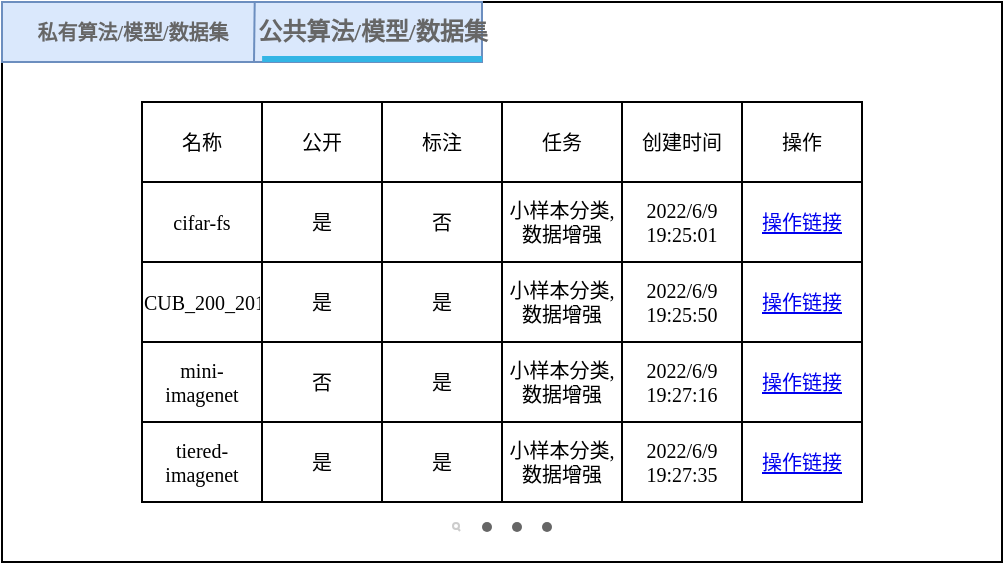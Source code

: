 <mxfile version="20.8.23" type="github" pages="3">
  <diagram id="b3hCAYV5xsGDJO1Qj9GW" name="第 1 页">
    <mxGraphModel dx="1148" dy="670" grid="1" gridSize="10" guides="1" tooltips="1" connect="1" arrows="1" fold="1" page="1" pageScale="1" pageWidth="827" pageHeight="1169" math="0" shadow="0">
      <root>
        <mxCell id="0" />
        <mxCell id="1" parent="0" />
        <mxCell id="eQosBWIMDGggvK-4iNOV-1" value="" style="rounded=0;whiteSpace=wrap;html=1;fontFamily=Times New Roman;" parent="1" vertex="1">
          <mxGeometry x="40" y="40" width="500" height="280" as="geometry" />
        </mxCell>
        <mxCell id="eQosBWIMDGggvK-4iNOV-6" value="" style="strokeWidth=1;html=1;shadow=0;dashed=0;shape=mxgraph.android.rrect;rSize=0;fillColor=#dae8fc;strokeColor=#6c8ebf;fontFamily=Times New Roman;" parent="1" vertex="1">
          <mxGeometry x="40" y="40" width="240" height="30" as="geometry" />
        </mxCell>
        <mxCell id="eQosBWIMDGggvK-4iNOV-7" value="私有算法/模型/数据集" style="strokeWidth=1;html=1;shadow=0;dashed=0;shape=mxgraph.android.anchor;fontStyle=1;fontColor=#666666;fontFamily=Times New Roman;fontSize=10;" parent="eQosBWIMDGggvK-4iNOV-6" vertex="1">
          <mxGeometry width="129.73" height="30" as="geometry" />
        </mxCell>
        <mxCell id="eQosBWIMDGggvK-4iNOV-8" value="公共算法/模型/数据集" style="strokeWidth=1;html=1;shadow=0;dashed=0;shape=mxgraph.android.rrect;rSize=0;fontStyle=1;fillColor=none;strokeColor=none;fontColor=#666666;fontFamily=Times New Roman;" parent="eQosBWIMDGggvK-4iNOV-6" vertex="1">
          <mxGeometry x="130.054" width="109.946" height="30" as="geometry" />
        </mxCell>
        <mxCell id="eQosBWIMDGggvK-4iNOV-9" value="" style="strokeWidth=1;html=1;shadow=0;dashed=0;shape=mxgraph.android.rrect;rSize=0;fillColor=#33b5e5;strokeColor=none;fontFamily=Times New Roman;fontSize=10;" parent="eQosBWIMDGggvK-4iNOV-8" vertex="1">
          <mxGeometry y="27" width="109.946" height="3" as="geometry" />
        </mxCell>
        <mxCell id="eQosBWIMDGggvK-4iNOV-14" value="" style="endArrow=none;html=1;rounded=0;entryX=0.974;entryY=-0.005;entryDx=0;entryDy=0;entryPerimeter=0;fontFamily=Times New Roman;fillColor=#dae8fc;strokeColor=#6c8ebf;fontSize=10;" parent="1" target="eQosBWIMDGggvK-4iNOV-7" edge="1">
          <mxGeometry width="50" height="50" relative="1" as="geometry">
            <mxPoint x="166" y="70" as="sourcePoint" />
            <mxPoint x="200" y="100" as="targetPoint" />
          </mxGeometry>
        </mxCell>
        <mxCell id="ofi7xKXRo71Cz8gLYX2U-83" value="" style="verticalLabelPosition=bottom;verticalAlign=top;html=1;shadow=0;dashed=0;strokeWidth=1;shape=mxgraph.ios.iHomePageControl;fillColor=#666666;strokeColor=#cccccc;sketch=0;rounded=1;fillStyle=auto;fontFamily=Times New Roman;fontSize=10;" vertex="1" parent="1">
          <mxGeometry x="265" y="300" width="50" height="5" as="geometry" />
        </mxCell>
        <mxCell id="CBhREnqXHzhp2X9px8n4-1" value="" style="shape=table;startSize=0;container=1;collapsible=0;childLayout=tableLayout;fontSize=10;rounded=1;fillStyle=auto;fontFamily=Times New Roman;fillColor=none;" vertex="1" parent="1">
          <mxGeometry x="110" y="90" width="360" height="200" as="geometry" />
        </mxCell>
        <mxCell id="CBhREnqXHzhp2X9px8n4-2" value="" style="shape=tableRow;horizontal=0;startSize=0;swimlaneHead=0;swimlaneBody=0;strokeColor=inherit;top=0;left=0;bottom=0;right=0;collapsible=0;dropTarget=0;fillColor=none;points=[[0,0.5],[1,0.5]];portConstraint=eastwest;fontSize=10;rounded=1;fillStyle=auto;fontFamily=Times New Roman;" vertex="1" parent="CBhREnqXHzhp2X9px8n4-1">
          <mxGeometry width="360" height="40" as="geometry" />
        </mxCell>
        <mxCell id="CBhREnqXHzhp2X9px8n4-3" value="名称" style="shape=partialRectangle;html=1;whiteSpace=wrap;connectable=0;strokeColor=inherit;overflow=hidden;fillColor=none;top=0;left=0;bottom=0;right=0;pointerEvents=1;fontSize=10;rounded=1;fillStyle=auto;fontFamily=Times New Roman;" vertex="1" parent="CBhREnqXHzhp2X9px8n4-2">
          <mxGeometry width="60" height="40" as="geometry">
            <mxRectangle width="60" height="40" as="alternateBounds" />
          </mxGeometry>
        </mxCell>
        <mxCell id="CBhREnqXHzhp2X9px8n4-4" value="公开" style="shape=partialRectangle;html=1;whiteSpace=wrap;connectable=0;strokeColor=inherit;overflow=hidden;fillColor=none;top=0;left=0;bottom=0;right=0;pointerEvents=1;fontSize=10;rounded=1;fillStyle=auto;fontFamily=Times New Roman;" vertex="1" parent="CBhREnqXHzhp2X9px8n4-2">
          <mxGeometry x="60" width="60" height="40" as="geometry">
            <mxRectangle width="60" height="40" as="alternateBounds" />
          </mxGeometry>
        </mxCell>
        <mxCell id="CBhREnqXHzhp2X9px8n4-5" value="标注" style="shape=partialRectangle;html=1;whiteSpace=wrap;connectable=0;strokeColor=inherit;overflow=hidden;fillColor=none;top=0;left=0;bottom=0;right=0;pointerEvents=1;fontSize=10;rounded=1;fillStyle=auto;fontFamily=Times New Roman;" vertex="1" parent="CBhREnqXHzhp2X9px8n4-2">
          <mxGeometry x="120" width="60" height="40" as="geometry">
            <mxRectangle width="60" height="40" as="alternateBounds" />
          </mxGeometry>
        </mxCell>
        <mxCell id="CBhREnqXHzhp2X9px8n4-14" value="任务" style="shape=partialRectangle;html=1;whiteSpace=wrap;connectable=0;strokeColor=inherit;overflow=hidden;fillColor=none;top=0;left=0;bottom=0;right=0;pointerEvents=1;fontSize=10;rounded=1;fillStyle=auto;fontFamily=Times New Roman;" vertex="1" parent="CBhREnqXHzhp2X9px8n4-2">
          <mxGeometry x="180" width="60" height="40" as="geometry">
            <mxRectangle width="60" height="40" as="alternateBounds" />
          </mxGeometry>
        </mxCell>
        <mxCell id="CBhREnqXHzhp2X9px8n4-17" value="创建时间" style="shape=partialRectangle;html=1;whiteSpace=wrap;connectable=0;strokeColor=inherit;overflow=hidden;fillColor=none;top=0;left=0;bottom=0;right=0;pointerEvents=1;fontSize=10;rounded=1;fillStyle=auto;fontFamily=Times New Roman;" vertex="1" parent="CBhREnqXHzhp2X9px8n4-2">
          <mxGeometry x="240" width="60" height="40" as="geometry">
            <mxRectangle width="60" height="40" as="alternateBounds" />
          </mxGeometry>
        </mxCell>
        <mxCell id="CBhREnqXHzhp2X9px8n4-20" value="操作" style="shape=partialRectangle;html=1;whiteSpace=wrap;connectable=0;strokeColor=inherit;overflow=hidden;fillColor=none;top=0;left=0;bottom=0;right=0;pointerEvents=1;fontSize=10;rounded=1;fillStyle=auto;fontFamily=Times New Roman;" vertex="1" parent="CBhREnqXHzhp2X9px8n4-2">
          <mxGeometry x="300" width="60" height="40" as="geometry">
            <mxRectangle width="60" height="40" as="alternateBounds" />
          </mxGeometry>
        </mxCell>
        <mxCell id="CBhREnqXHzhp2X9px8n4-6" value="" style="shape=tableRow;horizontal=0;startSize=0;swimlaneHead=0;swimlaneBody=0;strokeColor=inherit;top=0;left=0;bottom=0;right=0;collapsible=0;dropTarget=0;fillColor=none;points=[[0,0.5],[1,0.5]];portConstraint=eastwest;fontSize=10;rounded=1;fillStyle=auto;fontFamily=Times New Roman;" vertex="1" parent="CBhREnqXHzhp2X9px8n4-1">
          <mxGeometry y="40" width="360" height="40" as="geometry" />
        </mxCell>
        <mxCell id="CBhREnqXHzhp2X9px8n4-7" value="cifar-fs" style="shape=partialRectangle;html=1;whiteSpace=wrap;connectable=0;strokeColor=inherit;overflow=hidden;fillColor=none;top=0;left=0;bottom=0;right=0;pointerEvents=1;fontSize=10;rounded=1;fillStyle=auto;fontFamily=Times New Roman;" vertex="1" parent="CBhREnqXHzhp2X9px8n4-6">
          <mxGeometry width="60" height="40" as="geometry">
            <mxRectangle width="60" height="40" as="alternateBounds" />
          </mxGeometry>
        </mxCell>
        <mxCell id="CBhREnqXHzhp2X9px8n4-8" value="是" style="shape=partialRectangle;html=1;whiteSpace=wrap;connectable=0;strokeColor=inherit;overflow=hidden;fillColor=none;top=0;left=0;bottom=0;right=0;pointerEvents=1;fontSize=10;rounded=1;fillStyle=auto;fontFamily=Times New Roman;" vertex="1" parent="CBhREnqXHzhp2X9px8n4-6">
          <mxGeometry x="60" width="60" height="40" as="geometry">
            <mxRectangle width="60" height="40" as="alternateBounds" />
          </mxGeometry>
        </mxCell>
        <mxCell id="CBhREnqXHzhp2X9px8n4-9" value="否" style="shape=partialRectangle;html=1;whiteSpace=wrap;connectable=0;strokeColor=inherit;overflow=hidden;fillColor=none;top=0;left=0;bottom=0;right=0;pointerEvents=1;fontSize=10;rounded=1;fillStyle=auto;fontFamily=Times New Roman;" vertex="1" parent="CBhREnqXHzhp2X9px8n4-6">
          <mxGeometry x="120" width="60" height="40" as="geometry">
            <mxRectangle width="60" height="40" as="alternateBounds" />
          </mxGeometry>
        </mxCell>
        <mxCell id="CBhREnqXHzhp2X9px8n4-15" value="小样本分类, 数据增强" style="shape=partialRectangle;html=1;whiteSpace=wrap;connectable=0;strokeColor=inherit;overflow=hidden;fillColor=none;top=0;left=0;bottom=0;right=0;pointerEvents=1;fontSize=10;rounded=1;fillStyle=auto;fontFamily=Times New Roman;" vertex="1" parent="CBhREnqXHzhp2X9px8n4-6">
          <mxGeometry x="180" width="60" height="40" as="geometry">
            <mxRectangle width="60" height="40" as="alternateBounds" />
          </mxGeometry>
        </mxCell>
        <mxCell id="CBhREnqXHzhp2X9px8n4-18" value="2022/6/9 19:25:01" style="shape=partialRectangle;html=1;whiteSpace=wrap;connectable=0;strokeColor=inherit;overflow=hidden;fillColor=none;top=0;left=0;bottom=0;right=0;pointerEvents=1;fontSize=10;rounded=1;fillStyle=auto;fontFamily=Times New Roman;" vertex="1" parent="CBhREnqXHzhp2X9px8n4-6">
          <mxGeometry x="240" width="60" height="40" as="geometry">
            <mxRectangle width="60" height="40" as="alternateBounds" />
          </mxGeometry>
        </mxCell>
        <mxCell id="CBhREnqXHzhp2X9px8n4-21" style="shape=partialRectangle;html=1;whiteSpace=wrap;connectable=0;strokeColor=inherit;overflow=hidden;fillColor=none;top=0;left=0;bottom=0;right=0;pointerEvents=1;fontSize=10;rounded=1;fillStyle=auto;fontFamily=Times New Roman;" vertex="1" parent="CBhREnqXHzhp2X9px8n4-6">
          <mxGeometry x="300" width="60" height="40" as="geometry">
            <mxRectangle width="60" height="40" as="alternateBounds" />
          </mxGeometry>
        </mxCell>
        <mxCell id="CBhREnqXHzhp2X9px8n4-10" value="" style="shape=tableRow;horizontal=0;startSize=0;swimlaneHead=0;swimlaneBody=0;strokeColor=inherit;top=0;left=0;bottom=0;right=0;collapsible=0;dropTarget=0;fillColor=none;points=[[0,0.5],[1,0.5]];portConstraint=eastwest;fontSize=10;rounded=1;fillStyle=auto;fontFamily=Times New Roman;" vertex="1" parent="CBhREnqXHzhp2X9px8n4-1">
          <mxGeometry y="80" width="360" height="40" as="geometry" />
        </mxCell>
        <mxCell id="CBhREnqXHzhp2X9px8n4-11" value="CUB_200_2011" style="shape=partialRectangle;html=1;whiteSpace=wrap;connectable=0;strokeColor=inherit;overflow=hidden;fillColor=none;top=0;left=0;bottom=0;right=0;pointerEvents=1;fontSize=10;rounded=1;fillStyle=auto;fontFamily=Times New Roman;" vertex="1" parent="CBhREnqXHzhp2X9px8n4-10">
          <mxGeometry width="60" height="40" as="geometry">
            <mxRectangle width="60" height="40" as="alternateBounds" />
          </mxGeometry>
        </mxCell>
        <mxCell id="CBhREnqXHzhp2X9px8n4-12" value="是" style="shape=partialRectangle;html=1;whiteSpace=wrap;connectable=0;strokeColor=inherit;overflow=hidden;fillColor=none;top=0;left=0;bottom=0;right=0;pointerEvents=1;fontSize=10;rounded=1;fillStyle=auto;fontFamily=Times New Roman;" vertex="1" parent="CBhREnqXHzhp2X9px8n4-10">
          <mxGeometry x="60" width="60" height="40" as="geometry">
            <mxRectangle width="60" height="40" as="alternateBounds" />
          </mxGeometry>
        </mxCell>
        <mxCell id="CBhREnqXHzhp2X9px8n4-13" value="是" style="shape=partialRectangle;html=1;whiteSpace=wrap;connectable=0;strokeColor=inherit;overflow=hidden;fillColor=none;top=0;left=0;bottom=0;right=0;pointerEvents=1;fontSize=10;rounded=1;fillStyle=auto;fontFamily=Times New Roman;" vertex="1" parent="CBhREnqXHzhp2X9px8n4-10">
          <mxGeometry x="120" width="60" height="40" as="geometry">
            <mxRectangle width="60" height="40" as="alternateBounds" />
          </mxGeometry>
        </mxCell>
        <mxCell id="CBhREnqXHzhp2X9px8n4-16" value="小样本分类, 数据增强" style="shape=partialRectangle;html=1;whiteSpace=wrap;connectable=0;strokeColor=inherit;overflow=hidden;fillColor=none;top=0;left=0;bottom=0;right=0;pointerEvents=1;fontSize=10;rounded=1;fillStyle=auto;fontFamily=Times New Roman;" vertex="1" parent="CBhREnqXHzhp2X9px8n4-10">
          <mxGeometry x="180" width="60" height="40" as="geometry">
            <mxRectangle width="60" height="40" as="alternateBounds" />
          </mxGeometry>
        </mxCell>
        <mxCell id="CBhREnqXHzhp2X9px8n4-19" value="2022/6/9 19:25:50" style="shape=partialRectangle;html=1;whiteSpace=wrap;connectable=0;strokeColor=inherit;overflow=hidden;fillColor=none;top=0;left=0;bottom=0;right=0;pointerEvents=1;fontSize=10;rounded=1;fillStyle=auto;fontFamily=Times New Roman;" vertex="1" parent="CBhREnqXHzhp2X9px8n4-10">
          <mxGeometry x="240" width="60" height="40" as="geometry">
            <mxRectangle width="60" height="40" as="alternateBounds" />
          </mxGeometry>
        </mxCell>
        <mxCell id="CBhREnqXHzhp2X9px8n4-22" style="shape=partialRectangle;html=1;whiteSpace=wrap;connectable=0;strokeColor=inherit;overflow=hidden;fillColor=none;top=0;left=0;bottom=0;right=0;pointerEvents=1;fontSize=10;rounded=1;fillStyle=auto;fontFamily=Times New Roman;" vertex="1" parent="CBhREnqXHzhp2X9px8n4-10">
          <mxGeometry x="300" width="60" height="40" as="geometry">
            <mxRectangle width="60" height="40" as="alternateBounds" />
          </mxGeometry>
        </mxCell>
        <mxCell id="CBhREnqXHzhp2X9px8n4-30" style="shape=tableRow;horizontal=0;startSize=0;swimlaneHead=0;swimlaneBody=0;strokeColor=inherit;top=0;left=0;bottom=0;right=0;collapsible=0;dropTarget=0;fillColor=none;points=[[0,0.5],[1,0.5]];portConstraint=eastwest;fontSize=10;rounded=1;fillStyle=auto;fontFamily=Times New Roman;" vertex="1" parent="CBhREnqXHzhp2X9px8n4-1">
          <mxGeometry y="120" width="360" height="40" as="geometry" />
        </mxCell>
        <mxCell id="CBhREnqXHzhp2X9px8n4-31" value="mini-imagenet" style="shape=partialRectangle;html=1;whiteSpace=wrap;connectable=0;strokeColor=inherit;overflow=hidden;fillColor=none;top=0;left=0;bottom=0;right=0;pointerEvents=1;fontSize=10;rounded=1;fillStyle=auto;fontFamily=Times New Roman;" vertex="1" parent="CBhREnqXHzhp2X9px8n4-30">
          <mxGeometry width="60" height="40" as="geometry">
            <mxRectangle width="60" height="40" as="alternateBounds" />
          </mxGeometry>
        </mxCell>
        <mxCell id="CBhREnqXHzhp2X9px8n4-32" value="否" style="shape=partialRectangle;html=1;whiteSpace=wrap;connectable=0;strokeColor=inherit;overflow=hidden;fillColor=none;top=0;left=0;bottom=0;right=0;pointerEvents=1;fontSize=10;rounded=1;fillStyle=auto;fontFamily=Times New Roman;" vertex="1" parent="CBhREnqXHzhp2X9px8n4-30">
          <mxGeometry x="60" width="60" height="40" as="geometry">
            <mxRectangle width="60" height="40" as="alternateBounds" />
          </mxGeometry>
        </mxCell>
        <mxCell id="CBhREnqXHzhp2X9px8n4-33" value="是" style="shape=partialRectangle;html=1;whiteSpace=wrap;connectable=0;strokeColor=inherit;overflow=hidden;fillColor=none;top=0;left=0;bottom=0;right=0;pointerEvents=1;fontSize=10;rounded=1;fillStyle=auto;fontFamily=Times New Roman;" vertex="1" parent="CBhREnqXHzhp2X9px8n4-30">
          <mxGeometry x="120" width="60" height="40" as="geometry">
            <mxRectangle width="60" height="40" as="alternateBounds" />
          </mxGeometry>
        </mxCell>
        <mxCell id="CBhREnqXHzhp2X9px8n4-34" value="小样本分类, 数据增强" style="shape=partialRectangle;html=1;whiteSpace=wrap;connectable=0;strokeColor=inherit;overflow=hidden;fillColor=none;top=0;left=0;bottom=0;right=0;pointerEvents=1;fontSize=10;rounded=1;fillStyle=auto;fontFamily=Times New Roman;" vertex="1" parent="CBhREnqXHzhp2X9px8n4-30">
          <mxGeometry x="180" width="60" height="40" as="geometry">
            <mxRectangle width="60" height="40" as="alternateBounds" />
          </mxGeometry>
        </mxCell>
        <mxCell id="CBhREnqXHzhp2X9px8n4-35" value="2022/6/9 19:27:16" style="shape=partialRectangle;html=1;whiteSpace=wrap;connectable=0;strokeColor=inherit;overflow=hidden;fillColor=none;top=0;left=0;bottom=0;right=0;pointerEvents=1;fontSize=10;rounded=1;fillStyle=auto;fontFamily=Times New Roman;" vertex="1" parent="CBhREnqXHzhp2X9px8n4-30">
          <mxGeometry x="240" width="60" height="40" as="geometry">
            <mxRectangle width="60" height="40" as="alternateBounds" />
          </mxGeometry>
        </mxCell>
        <mxCell id="CBhREnqXHzhp2X9px8n4-36" style="shape=partialRectangle;html=1;whiteSpace=wrap;connectable=0;strokeColor=inherit;overflow=hidden;fillColor=none;top=0;left=0;bottom=0;right=0;pointerEvents=1;fontSize=10;rounded=1;fillStyle=auto;fontFamily=Times New Roman;" vertex="1" parent="CBhREnqXHzhp2X9px8n4-30">
          <mxGeometry x="300" width="60" height="40" as="geometry">
            <mxRectangle width="60" height="40" as="alternateBounds" />
          </mxGeometry>
        </mxCell>
        <mxCell id="CBhREnqXHzhp2X9px8n4-23" style="shape=tableRow;horizontal=0;startSize=0;swimlaneHead=0;swimlaneBody=0;strokeColor=inherit;top=0;left=0;bottom=0;right=0;collapsible=0;dropTarget=0;fillColor=none;points=[[0,0.5],[1,0.5]];portConstraint=eastwest;fontSize=10;rounded=1;fillStyle=auto;fontFamily=Times New Roman;" vertex="1" parent="CBhREnqXHzhp2X9px8n4-1">
          <mxGeometry y="160" width="360" height="40" as="geometry" />
        </mxCell>
        <mxCell id="CBhREnqXHzhp2X9px8n4-24" value="tiered-imagenet" style="shape=partialRectangle;html=1;whiteSpace=wrap;connectable=0;strokeColor=inherit;overflow=hidden;fillColor=none;top=0;left=0;bottom=0;right=0;pointerEvents=1;fontSize=10;rounded=1;fillStyle=auto;fontFamily=Times New Roman;" vertex="1" parent="CBhREnqXHzhp2X9px8n4-23">
          <mxGeometry width="60" height="40" as="geometry">
            <mxRectangle width="60" height="40" as="alternateBounds" />
          </mxGeometry>
        </mxCell>
        <mxCell id="CBhREnqXHzhp2X9px8n4-25" value="是" style="shape=partialRectangle;html=1;whiteSpace=wrap;connectable=0;strokeColor=inherit;overflow=hidden;fillColor=none;top=0;left=0;bottom=0;right=0;pointerEvents=1;fontSize=10;rounded=1;fillStyle=auto;fontFamily=Times New Roman;" vertex="1" parent="CBhREnqXHzhp2X9px8n4-23">
          <mxGeometry x="60" width="60" height="40" as="geometry">
            <mxRectangle width="60" height="40" as="alternateBounds" />
          </mxGeometry>
        </mxCell>
        <mxCell id="CBhREnqXHzhp2X9px8n4-26" value="是" style="shape=partialRectangle;html=1;whiteSpace=wrap;connectable=0;strokeColor=inherit;overflow=hidden;fillColor=none;top=0;left=0;bottom=0;right=0;pointerEvents=1;fontSize=10;rounded=1;fillStyle=auto;fontFamily=Times New Roman;" vertex="1" parent="CBhREnqXHzhp2X9px8n4-23">
          <mxGeometry x="120" width="60" height="40" as="geometry">
            <mxRectangle width="60" height="40" as="alternateBounds" />
          </mxGeometry>
        </mxCell>
        <mxCell id="CBhREnqXHzhp2X9px8n4-27" value="小样本分类, 数据增强" style="shape=partialRectangle;html=1;whiteSpace=wrap;connectable=0;strokeColor=inherit;overflow=hidden;fillColor=none;top=0;left=0;bottom=0;right=0;pointerEvents=1;fontSize=10;rounded=1;fillStyle=auto;fontFamily=Times New Roman;" vertex="1" parent="CBhREnqXHzhp2X9px8n4-23">
          <mxGeometry x="180" width="60" height="40" as="geometry">
            <mxRectangle width="60" height="40" as="alternateBounds" />
          </mxGeometry>
        </mxCell>
        <mxCell id="CBhREnqXHzhp2X9px8n4-28" value="2022/6/9 19:27:35" style="shape=partialRectangle;html=1;whiteSpace=wrap;connectable=0;strokeColor=inherit;overflow=hidden;fillColor=none;top=0;left=0;bottom=0;right=0;pointerEvents=1;fontSize=10;rounded=1;fillStyle=auto;fontFamily=Times New Roman;" vertex="1" parent="CBhREnqXHzhp2X9px8n4-23">
          <mxGeometry x="240" width="60" height="40" as="geometry">
            <mxRectangle width="60" height="40" as="alternateBounds" />
          </mxGeometry>
        </mxCell>
        <mxCell id="CBhREnqXHzhp2X9px8n4-29" style="shape=partialRectangle;html=1;whiteSpace=wrap;connectable=0;strokeColor=inherit;overflow=hidden;fillColor=none;top=0;left=0;bottom=0;right=0;pointerEvents=1;fontSize=10;rounded=1;fillStyle=auto;fontFamily=Times New Roman;" vertex="1" parent="CBhREnqXHzhp2X9px8n4-23">
          <mxGeometry x="300" width="60" height="40" as="geometry">
            <mxRectangle width="60" height="40" as="alternateBounds" />
          </mxGeometry>
        </mxCell>
        <UserObject label="操作链接" link="https://www.draw.io" id="CBhREnqXHzhp2X9px8n4-37">
          <mxCell style="text;html=1;strokeColor=none;fillColor=none;whiteSpace=wrap;align=center;verticalAlign=middle;fontColor=#0000EE;fontStyle=4;fontSize=10;fontFamily=Times New Roman;" vertex="1" parent="1">
            <mxGeometry x="410" y="130" width="60" height="40" as="geometry" />
          </mxCell>
        </UserObject>
        <UserObject label="操作链接" link="https://www.draw.io" id="CBhREnqXHzhp2X9px8n4-38">
          <mxCell style="text;html=1;strokeColor=none;fillColor=none;whiteSpace=wrap;align=center;verticalAlign=middle;fontColor=#0000EE;fontStyle=4;fontSize=10;fontFamily=Times New Roman;" vertex="1" parent="1">
            <mxGeometry x="410" y="170" width="60" height="40" as="geometry" />
          </mxCell>
        </UserObject>
        <UserObject label="操作链接" link="https://www.draw.io" id="CBhREnqXHzhp2X9px8n4-39">
          <mxCell style="text;html=1;strokeColor=none;fillColor=none;whiteSpace=wrap;align=center;verticalAlign=middle;fontColor=#0000EE;fontStyle=4;fontSize=10;fontFamily=Times New Roman;" vertex="1" parent="1">
            <mxGeometry x="410" y="210" width="60" height="40" as="geometry" />
          </mxCell>
        </UserObject>
        <UserObject label="操作链接" link="https://www.draw.io" id="CBhREnqXHzhp2X9px8n4-40">
          <mxCell style="text;html=1;strokeColor=none;fillColor=none;whiteSpace=wrap;align=center;verticalAlign=middle;fontColor=#0000EE;fontStyle=4;fontSize=10;fontFamily=Times New Roman;" vertex="1" parent="1">
            <mxGeometry x="410" y="250" width="60" height="40" as="geometry" />
          </mxCell>
        </UserObject>
      </root>
    </mxGraphModel>
  </diagram>
  <diagram id="KrpnV9CwWK39LqiTt0IE" name="第 2 页">
    <mxGraphModel dx="1148" dy="670" grid="1" gridSize="10" guides="1" tooltips="1" connect="1" arrows="1" fold="1" page="1" pageScale="1" pageWidth="827" pageHeight="1169" math="0" shadow="0">
      <root>
        <mxCell id="0" />
        <mxCell id="1" parent="0" />
        <mxCell id="2-vvyY6Ytuw7cH7y74Op-1" value="" style="rounded=0;whiteSpace=wrap;html=1;fontFamily=Times New Roman;" parent="1" vertex="1">
          <mxGeometry x="40" y="40" width="500" height="270" as="geometry" />
        </mxCell>
        <mxCell id="2-vvyY6Ytuw7cH7y74Op-2" value="" style="strokeWidth=1;html=1;shadow=0;dashed=0;shape=mxgraph.android.rrect;rSize=0;fillColor=#dae8fc;strokeColor=#6c8ebf;fontFamily=Times New Roman;" parent="1" vertex="1">
          <mxGeometry x="40" y="40" width="240" height="30" as="geometry" />
        </mxCell>
        <mxCell id="2-vvyY6Ytuw7cH7y74Op-3" value="新建任务" style="strokeWidth=1;html=1;shadow=0;dashed=0;shape=mxgraph.android.anchor;fontStyle=1;fontColor=#666666;fontFamily=Times New Roman;" parent="2-vvyY6Ytuw7cH7y74Op-2" vertex="1">
          <mxGeometry width="129.73" height="30" as="geometry" />
        </mxCell>
        <mxCell id="2-vvyY6Ytuw7cH7y74Op-4" value="任务详情" style="strokeWidth=1;html=1;shadow=0;dashed=0;shape=mxgraph.android.rrect;rSize=0;fontStyle=1;fillColor=none;strokeColor=none;fontColor=#666666;fontFamily=Times New Roman;" parent="2-vvyY6Ytuw7cH7y74Op-2" vertex="1">
          <mxGeometry x="130.054" width="109.946" height="30" as="geometry" />
        </mxCell>
        <mxCell id="2-vvyY6Ytuw7cH7y74Op-5" value="" style="strokeWidth=1;html=1;shadow=0;dashed=0;shape=mxgraph.android.rrect;rSize=0;fillColor=#33b5e5;strokeColor=none;fontFamily=Times New Roman;" parent="2-vvyY6Ytuw7cH7y74Op-4" vertex="1">
          <mxGeometry y="27" width="109.946" height="3" as="geometry" />
        </mxCell>
        <mxCell id="2-vvyY6Ytuw7cH7y74Op-6" value="" style="endArrow=none;html=1;rounded=0;entryX=0.524;entryY=-0.023;entryDx=0;entryDy=0;entryPerimeter=0;exitX=0.523;exitY=0.967;exitDx=0;exitDy=0;exitPerimeter=0;fontFamily=Times New Roman;fillColor=#dae8fc;strokeColor=#6c8ebf;" parent="1" source="2-vvyY6Ytuw7cH7y74Op-2" target="2-vvyY6Ytuw7cH7y74Op-2" edge="1">
          <mxGeometry width="50" height="50" relative="1" as="geometry">
            <mxPoint x="150" y="150" as="sourcePoint" />
            <mxPoint x="200" y="100" as="targetPoint" />
          </mxGeometry>
        </mxCell>
        <mxCell id="UZixgo1jXrRvIGGhGaJ9-1" value="" style="shape=table;startSize=0;container=1;collapsible=0;childLayout=tableLayout;fontSize=10;rounded=1;fillStyle=auto;fontFamily=Times New Roman;fillColor=none;" vertex="1" parent="1">
          <mxGeometry x="50" y="80" width="480" height="200" as="geometry" />
        </mxCell>
        <mxCell id="UZixgo1jXrRvIGGhGaJ9-2" value="" style="shape=tableRow;horizontal=0;startSize=0;swimlaneHead=0;swimlaneBody=0;strokeColor=inherit;top=0;left=0;bottom=0;right=0;collapsible=0;dropTarget=0;fillColor=none;points=[[0,0.5],[1,0.5]];portConstraint=eastwest;fontSize=10;rounded=1;fillStyle=auto;fontFamily=Times New Roman;" vertex="1" parent="UZixgo1jXrRvIGGhGaJ9-1">
          <mxGeometry width="480" height="40" as="geometry" />
        </mxCell>
        <mxCell id="UZixgo1jXrRvIGGhGaJ9-3" value="种类" style="shape=partialRectangle;html=1;whiteSpace=wrap;connectable=0;strokeColor=inherit;overflow=hidden;fillColor=none;top=0;left=0;bottom=0;right=0;pointerEvents=1;fontSize=10;rounded=1;fillStyle=auto;fontFamily=Times New Roman;" vertex="1" parent="UZixgo1jXrRvIGGhGaJ9-2">
          <mxGeometry width="60" height="40" as="geometry">
            <mxRectangle width="60" height="40" as="alternateBounds" />
          </mxGeometry>
        </mxCell>
        <mxCell id="UZixgo1jXrRvIGGhGaJ9-4" value="名称" style="shape=partialRectangle;html=1;whiteSpace=wrap;connectable=0;strokeColor=inherit;overflow=hidden;fillColor=none;top=0;left=0;bottom=0;right=0;pointerEvents=1;fontSize=10;rounded=1;fillStyle=auto;fontFamily=Times New Roman;" vertex="1" parent="UZixgo1jXrRvIGGhGaJ9-2">
          <mxGeometry x="60" width="60" height="40" as="geometry">
            <mxRectangle width="60" height="40" as="alternateBounds" />
          </mxGeometry>
        </mxCell>
        <mxCell id="UZixgo1jXrRvIGGhGaJ9-5" value="数据集" style="shape=partialRectangle;html=1;whiteSpace=wrap;connectable=0;strokeColor=inherit;overflow=hidden;fillColor=none;top=0;left=0;bottom=0;right=0;pointerEvents=1;fontSize=10;rounded=1;fillStyle=auto;fontFamily=Times New Roman;" vertex="1" parent="UZixgo1jXrRvIGGhGaJ9-2">
          <mxGeometry x="120" width="60" height="40" as="geometry">
            <mxRectangle width="60" height="40" as="alternateBounds" />
          </mxGeometry>
        </mxCell>
        <mxCell id="UZixgo1jXrRvIGGhGaJ9-6" value="创建时间" style="shape=partialRectangle;html=1;whiteSpace=wrap;connectable=0;strokeColor=inherit;overflow=hidden;fillColor=none;top=0;left=0;bottom=0;right=0;pointerEvents=1;fontSize=10;rounded=1;fillStyle=auto;fontFamily=Times New Roman;" vertex="1" parent="UZixgo1jXrRvIGGhGaJ9-2">
          <mxGeometry x="180" width="60" height="40" as="geometry">
            <mxRectangle width="60" height="40" as="alternateBounds" />
          </mxGeometry>
        </mxCell>
        <mxCell id="UZixgo1jXrRvIGGhGaJ9-7" value="开始时间" style="shape=partialRectangle;html=1;whiteSpace=wrap;connectable=0;strokeColor=inherit;overflow=hidden;fillColor=none;top=0;left=0;bottom=0;right=0;pointerEvents=1;fontSize=10;rounded=1;fillStyle=auto;fontFamily=Times New Roman;" vertex="1" parent="UZixgo1jXrRvIGGhGaJ9-2">
          <mxGeometry x="240" width="60" height="40" as="geometry">
            <mxRectangle width="60" height="40" as="alternateBounds" />
          </mxGeometry>
        </mxCell>
        <mxCell id="UZixgo1jXrRvIGGhGaJ9-8" value="完成时间" style="shape=partialRectangle;html=1;whiteSpace=wrap;connectable=0;strokeColor=inherit;overflow=hidden;fillColor=none;top=0;left=0;bottom=0;right=0;pointerEvents=1;fontSize=10;rounded=1;fillStyle=auto;fontFamily=Times New Roman;" vertex="1" parent="UZixgo1jXrRvIGGhGaJ9-2">
          <mxGeometry x="300" width="60" height="40" as="geometry">
            <mxRectangle width="60" height="40" as="alternateBounds" />
          </mxGeometry>
        </mxCell>
        <mxCell id="UZixgo1jXrRvIGGhGaJ9-9" value="进度" style="shape=partialRectangle;html=1;whiteSpace=wrap;connectable=0;strokeColor=inherit;overflow=hidden;fillColor=none;top=0;left=0;bottom=0;right=0;pointerEvents=1;fontSize=10;rounded=1;fillStyle=auto;fontFamily=Times New Roman;" vertex="1" parent="UZixgo1jXrRvIGGhGaJ9-2">
          <mxGeometry x="360" width="60" height="40" as="geometry">
            <mxRectangle width="60" height="40" as="alternateBounds" />
          </mxGeometry>
        </mxCell>
        <mxCell id="UZixgo1jXrRvIGGhGaJ9-10" value="操作" style="shape=partialRectangle;html=1;whiteSpace=wrap;connectable=0;strokeColor=inherit;overflow=hidden;fillColor=none;top=0;left=0;bottom=0;right=0;pointerEvents=1;fontSize=10;rounded=1;fillStyle=auto;fontFamily=Times New Roman;" vertex="1" parent="UZixgo1jXrRvIGGhGaJ9-2">
          <mxGeometry x="420" width="60" height="40" as="geometry">
            <mxRectangle width="60" height="40" as="alternateBounds" />
          </mxGeometry>
        </mxCell>
        <mxCell id="UZixgo1jXrRvIGGhGaJ9-11" value="" style="shape=tableRow;horizontal=0;startSize=0;swimlaneHead=0;swimlaneBody=0;strokeColor=inherit;top=0;left=0;bottom=0;right=0;collapsible=0;dropTarget=0;fillColor=none;points=[[0,0.5],[1,0.5]];portConstraint=eastwest;fontSize=10;rounded=1;fillStyle=auto;fontFamily=Times New Roman;" vertex="1" parent="UZixgo1jXrRvIGGhGaJ9-1">
          <mxGeometry y="40" width="480" height="40" as="geometry" />
        </mxCell>
        <mxCell id="UZixgo1jXrRvIGGhGaJ9-12" value="数据增强" style="shape=partialRectangle;html=1;whiteSpace=wrap;connectable=0;strokeColor=inherit;overflow=hidden;fillColor=none;top=0;left=0;bottom=0;right=0;pointerEvents=1;fontSize=10;rounded=1;fillStyle=auto;fontFamily=Times New Roman;" vertex="1" parent="UZixgo1jXrRvIGGhGaJ9-11">
          <mxGeometry width="60" height="40" as="geometry">
            <mxRectangle width="60" height="40" as="alternateBounds" />
          </mxGeometry>
        </mxCell>
        <mxCell id="UZixgo1jXrRvIGGhGaJ9-13" value="FastGAN-100-shot-obama" style="shape=partialRectangle;html=1;whiteSpace=wrap;connectable=0;strokeColor=inherit;overflow=hidden;fillColor=none;top=0;left=0;bottom=0;right=0;pointerEvents=1;fontSize=10;rounded=1;fillStyle=auto;fontFamily=Times New Roman;" vertex="1" parent="UZixgo1jXrRvIGGhGaJ9-11">
          <mxGeometry x="60" width="60" height="40" as="geometry">
            <mxRectangle width="60" height="40" as="alternateBounds" />
          </mxGeometry>
        </mxCell>
        <mxCell id="UZixgo1jXrRvIGGhGaJ9-14" value="few-shot dataset images" style="shape=partialRectangle;html=1;whiteSpace=wrap;connectable=0;strokeColor=inherit;overflow=hidden;fillColor=none;top=0;left=0;bottom=0;right=0;pointerEvents=1;fontSize=10;rounded=1;fillStyle=auto;fontFamily=Times New Roman;" vertex="1" parent="UZixgo1jXrRvIGGhGaJ9-11">
          <mxGeometry x="120" width="60" height="40" as="geometry">
            <mxRectangle width="60" height="40" as="alternateBounds" />
          </mxGeometry>
        </mxCell>
        <mxCell id="UZixgo1jXrRvIGGhGaJ9-15" value="2022/6/27 14:28:19" style="shape=partialRectangle;html=1;whiteSpace=wrap;connectable=0;strokeColor=inherit;overflow=hidden;fillColor=none;top=0;left=0;bottom=0;right=0;pointerEvents=1;fontSize=10;rounded=1;fillStyle=auto;fontFamily=Times New Roman;" vertex="1" parent="UZixgo1jXrRvIGGhGaJ9-11">
          <mxGeometry x="180" width="60" height="40" as="geometry">
            <mxRectangle width="60" height="40" as="alternateBounds" />
          </mxGeometry>
        </mxCell>
        <mxCell id="UZixgo1jXrRvIGGhGaJ9-16" value="2022/6/27 14:28:19" style="shape=partialRectangle;html=1;whiteSpace=wrap;connectable=0;strokeColor=inherit;overflow=hidden;fillColor=none;top=0;left=0;bottom=0;right=0;pointerEvents=1;fontSize=10;rounded=1;fillStyle=auto;fontFamily=Times New Roman;" vertex="1" parent="UZixgo1jXrRvIGGhGaJ9-11">
          <mxGeometry x="240" width="60" height="40" as="geometry">
            <mxRectangle width="60" height="40" as="alternateBounds" />
          </mxGeometry>
        </mxCell>
        <mxCell id="UZixgo1jXrRvIGGhGaJ9-17" value="2022/6/27 17:28:41" style="shape=partialRectangle;html=1;whiteSpace=wrap;connectable=0;strokeColor=inherit;overflow=hidden;fillColor=none;top=0;left=0;bottom=0;right=0;pointerEvents=1;fontSize=10;rounded=1;fillStyle=auto;fontFamily=Times New Roman;" vertex="1" parent="UZixgo1jXrRvIGGhGaJ9-11">
          <mxGeometry x="300" width="60" height="40" as="geometry">
            <mxRectangle width="60" height="40" as="alternateBounds" />
          </mxGeometry>
        </mxCell>
        <mxCell id="UZixgo1jXrRvIGGhGaJ9-18" value="100%" style="shape=partialRectangle;html=1;whiteSpace=wrap;connectable=0;strokeColor=inherit;overflow=hidden;fillColor=none;top=0;left=0;bottom=0;right=0;pointerEvents=1;fontSize=10;rounded=1;fillStyle=auto;fontFamily=Times New Roman;" vertex="1" parent="UZixgo1jXrRvIGGhGaJ9-11">
          <mxGeometry x="360" width="60" height="40" as="geometry">
            <mxRectangle width="60" height="40" as="alternateBounds" />
          </mxGeometry>
        </mxCell>
        <mxCell id="UZixgo1jXrRvIGGhGaJ9-19" style="shape=partialRectangle;html=1;whiteSpace=wrap;connectable=0;strokeColor=inherit;overflow=hidden;fillColor=none;top=0;left=0;bottom=0;right=0;pointerEvents=1;fontSize=10;rounded=1;fillStyle=auto;fontFamily=Times New Roman;" vertex="1" parent="UZixgo1jXrRvIGGhGaJ9-11">
          <mxGeometry x="420" width="60" height="40" as="geometry">
            <mxRectangle width="60" height="40" as="alternateBounds" />
          </mxGeometry>
        </mxCell>
        <mxCell id="UZixgo1jXrRvIGGhGaJ9-20" value="" style="shape=tableRow;horizontal=0;startSize=0;swimlaneHead=0;swimlaneBody=0;strokeColor=inherit;top=0;left=0;bottom=0;right=0;collapsible=0;dropTarget=0;fillColor=none;points=[[0,0.5],[1,0.5]];portConstraint=eastwest;fontSize=10;rounded=1;fillStyle=auto;fontFamily=Times New Roman;" vertex="1" parent="UZixgo1jXrRvIGGhGaJ9-1">
          <mxGeometry y="80" width="480" height="40" as="geometry" />
        </mxCell>
        <mxCell id="UZixgo1jXrRvIGGhGaJ9-21" value="小样本分类" style="shape=partialRectangle;html=1;whiteSpace=wrap;connectable=0;strokeColor=inherit;overflow=hidden;fillColor=none;top=0;left=0;bottom=0;right=0;pointerEvents=1;fontSize=10;rounded=1;fillStyle=auto;fontFamily=Times New Roman;" vertex="1" parent="UZixgo1jXrRvIGGhGaJ9-20">
          <mxGeometry width="60" height="40" as="geometry">
            <mxRectangle width="60" height="40" as="alternateBounds" />
          </mxGeometry>
        </mxCell>
        <mxCell id="UZixgo1jXrRvIGGhGaJ9-22" value="ProtoNet鸟类分类任务" style="shape=partialRectangle;html=1;whiteSpace=wrap;connectable=0;strokeColor=inherit;overflow=hidden;fillColor=none;top=0;left=0;bottom=0;right=0;pointerEvents=1;fontSize=10;rounded=1;fillStyle=auto;fontFamily=Times New Roman;" vertex="1" parent="UZixgo1jXrRvIGGhGaJ9-20">
          <mxGeometry x="60" width="60" height="40" as="geometry">
            <mxRectangle width="60" height="40" as="alternateBounds" />
          </mxGeometry>
        </mxCell>
        <mxCell id="UZixgo1jXrRvIGGhGaJ9-23" value="CUB_200_2011" style="shape=partialRectangle;html=1;whiteSpace=wrap;connectable=0;strokeColor=inherit;overflow=hidden;fillColor=none;top=0;left=0;bottom=0;right=0;pointerEvents=1;fontSize=10;rounded=1;fillStyle=auto;fontFamily=Times New Roman;" vertex="1" parent="UZixgo1jXrRvIGGhGaJ9-20">
          <mxGeometry x="120" width="60" height="40" as="geometry">
            <mxRectangle width="60" height="40" as="alternateBounds" />
          </mxGeometry>
        </mxCell>
        <mxCell id="UZixgo1jXrRvIGGhGaJ9-24" value="2022/6/28 10:44:00" style="shape=partialRectangle;html=1;whiteSpace=wrap;connectable=0;strokeColor=inherit;overflow=hidden;fillColor=none;top=0;left=0;bottom=0;right=0;pointerEvents=1;fontSize=10;rounded=1;fillStyle=auto;fontFamily=Times New Roman;" vertex="1" parent="UZixgo1jXrRvIGGhGaJ9-20">
          <mxGeometry x="180" width="60" height="40" as="geometry">
            <mxRectangle width="60" height="40" as="alternateBounds" />
          </mxGeometry>
        </mxCell>
        <mxCell id="UZixgo1jXrRvIGGhGaJ9-25" value="2022/6/28 10:57:21" style="shape=partialRectangle;html=1;whiteSpace=wrap;connectable=0;strokeColor=inherit;overflow=hidden;fillColor=none;top=0;left=0;bottom=0;right=0;pointerEvents=1;fontSize=10;rounded=1;fillStyle=auto;fontFamily=Times New Roman;" vertex="1" parent="UZixgo1jXrRvIGGhGaJ9-20">
          <mxGeometry x="240" width="60" height="40" as="geometry">
            <mxRectangle width="60" height="40" as="alternateBounds" />
          </mxGeometry>
        </mxCell>
        <mxCell id="UZixgo1jXrRvIGGhGaJ9-26" value="2022/6/28 11:01:57" style="shape=partialRectangle;html=1;whiteSpace=wrap;connectable=0;strokeColor=inherit;overflow=hidden;fillColor=none;top=0;left=0;bottom=0;right=0;pointerEvents=1;fontSize=10;rounded=1;fillStyle=auto;fontFamily=Times New Roman;" vertex="1" parent="UZixgo1jXrRvIGGhGaJ9-20">
          <mxGeometry x="300" width="60" height="40" as="geometry">
            <mxRectangle width="60" height="40" as="alternateBounds" />
          </mxGeometry>
        </mxCell>
        <mxCell id="UZixgo1jXrRvIGGhGaJ9-27" value="100%" style="shape=partialRectangle;html=1;whiteSpace=wrap;connectable=0;strokeColor=inherit;overflow=hidden;fillColor=none;top=0;left=0;bottom=0;right=0;pointerEvents=1;fontSize=10;rounded=1;fillStyle=auto;fontFamily=Times New Roman;" vertex="1" parent="UZixgo1jXrRvIGGhGaJ9-20">
          <mxGeometry x="360" width="60" height="40" as="geometry">
            <mxRectangle width="60" height="40" as="alternateBounds" />
          </mxGeometry>
        </mxCell>
        <mxCell id="UZixgo1jXrRvIGGhGaJ9-28" style="shape=partialRectangle;html=1;whiteSpace=wrap;connectable=0;strokeColor=inherit;overflow=hidden;fillColor=none;top=0;left=0;bottom=0;right=0;pointerEvents=1;fontSize=10;rounded=1;fillStyle=auto;fontFamily=Times New Roman;" vertex="1" parent="UZixgo1jXrRvIGGhGaJ9-20">
          <mxGeometry x="420" width="60" height="40" as="geometry">
            <mxRectangle width="60" height="40" as="alternateBounds" />
          </mxGeometry>
        </mxCell>
        <mxCell id="UZixgo1jXrRvIGGhGaJ9-29" style="shape=tableRow;horizontal=0;startSize=0;swimlaneHead=0;swimlaneBody=0;strokeColor=inherit;top=0;left=0;bottom=0;right=0;collapsible=0;dropTarget=0;fillColor=none;points=[[0,0.5],[1,0.5]];portConstraint=eastwest;fontSize=10;rounded=1;fillStyle=auto;fontFamily=Times New Roman;" vertex="1" parent="UZixgo1jXrRvIGGhGaJ9-1">
          <mxGeometry y="120" width="480" height="40" as="geometry" />
        </mxCell>
        <mxCell id="UZixgo1jXrRvIGGhGaJ9-30" value="小样本识别" style="shape=partialRectangle;html=1;whiteSpace=wrap;connectable=0;strokeColor=inherit;overflow=hidden;fillColor=none;top=0;left=0;bottom=0;right=0;pointerEvents=1;fontSize=10;rounded=1;fillStyle=auto;fontFamily=Times New Roman;" vertex="1" parent="UZixgo1jXrRvIGGhGaJ9-29">
          <mxGeometry width="60" height="40" as="geometry">
            <mxRectangle width="60" height="40" as="alternateBounds" />
          </mxGeometry>
        </mxCell>
        <mxCell id="UZixgo1jXrRvIGGhGaJ9-31" value="baseline鸟类分类任务" style="shape=partialRectangle;html=1;whiteSpace=wrap;connectable=0;strokeColor=inherit;overflow=hidden;fillColor=none;top=0;left=0;bottom=0;right=0;pointerEvents=1;fontSize=10;rounded=1;fillStyle=auto;fontFamily=Times New Roman;" vertex="1" parent="UZixgo1jXrRvIGGhGaJ9-29">
          <mxGeometry x="60" width="60" height="40" as="geometry">
            <mxRectangle width="60" height="40" as="alternateBounds" />
          </mxGeometry>
        </mxCell>
        <mxCell id="UZixgo1jXrRvIGGhGaJ9-32" value="CUB_200_2011" style="shape=partialRectangle;html=1;whiteSpace=wrap;connectable=0;strokeColor=inherit;overflow=hidden;fillColor=none;top=0;left=0;bottom=0;right=0;pointerEvents=1;fontSize=10;rounded=1;fillStyle=auto;fontFamily=Times New Roman;" vertex="1" parent="UZixgo1jXrRvIGGhGaJ9-29">
          <mxGeometry x="120" width="60" height="40" as="geometry">
            <mxRectangle width="60" height="40" as="alternateBounds" />
          </mxGeometry>
        </mxCell>
        <mxCell id="UZixgo1jXrRvIGGhGaJ9-33" value="2022/6/28 11:41:50" style="shape=partialRectangle;html=1;whiteSpace=wrap;connectable=0;strokeColor=inherit;overflow=hidden;fillColor=none;top=0;left=0;bottom=0;right=0;pointerEvents=1;fontSize=10;rounded=1;fillStyle=auto;fontFamily=Times New Roman;" vertex="1" parent="UZixgo1jXrRvIGGhGaJ9-29">
          <mxGeometry x="180" width="60" height="40" as="geometry">
            <mxRectangle width="60" height="40" as="alternateBounds" />
          </mxGeometry>
        </mxCell>
        <mxCell id="UZixgo1jXrRvIGGhGaJ9-34" value="2022/6/28 11:55:27" style="shape=partialRectangle;html=1;whiteSpace=wrap;connectable=0;strokeColor=inherit;overflow=hidden;fillColor=none;top=0;left=0;bottom=0;right=0;pointerEvents=1;fontSize=10;rounded=1;fillStyle=auto;fontFamily=Times New Roman;" vertex="1" parent="UZixgo1jXrRvIGGhGaJ9-29">
          <mxGeometry x="240" width="60" height="40" as="geometry">
            <mxRectangle width="60" height="40" as="alternateBounds" />
          </mxGeometry>
        </mxCell>
        <mxCell id="UZixgo1jXrRvIGGhGaJ9-35" value="2022/6/28 12:00:36" style="shape=partialRectangle;html=1;whiteSpace=wrap;connectable=0;strokeColor=inherit;overflow=hidden;fillColor=none;top=0;left=0;bottom=0;right=0;pointerEvents=1;fontSize=10;rounded=1;fillStyle=auto;fontFamily=Times New Roman;" vertex="1" parent="UZixgo1jXrRvIGGhGaJ9-29">
          <mxGeometry x="300" width="60" height="40" as="geometry">
            <mxRectangle width="60" height="40" as="alternateBounds" />
          </mxGeometry>
        </mxCell>
        <mxCell id="UZixgo1jXrRvIGGhGaJ9-36" value="0%" style="shape=partialRectangle;html=1;whiteSpace=wrap;connectable=0;strokeColor=inherit;overflow=hidden;fillColor=none;top=0;left=0;bottom=0;right=0;pointerEvents=1;fontSize=10;rounded=1;fillStyle=auto;fontFamily=Times New Roman;" vertex="1" parent="UZixgo1jXrRvIGGhGaJ9-29">
          <mxGeometry x="360" width="60" height="40" as="geometry">
            <mxRectangle width="60" height="40" as="alternateBounds" />
          </mxGeometry>
        </mxCell>
        <mxCell id="UZixgo1jXrRvIGGhGaJ9-37" style="shape=partialRectangle;html=1;whiteSpace=wrap;connectable=0;strokeColor=inherit;overflow=hidden;fillColor=none;top=0;left=0;bottom=0;right=0;pointerEvents=1;fontSize=10;rounded=1;fillStyle=auto;fontFamily=Times New Roman;" vertex="1" parent="UZixgo1jXrRvIGGhGaJ9-29">
          <mxGeometry x="420" width="60" height="40" as="geometry">
            <mxRectangle width="60" height="40" as="alternateBounds" />
          </mxGeometry>
        </mxCell>
        <mxCell id="UZixgo1jXrRvIGGhGaJ9-38" style="shape=tableRow;horizontal=0;startSize=0;swimlaneHead=0;swimlaneBody=0;strokeColor=inherit;top=0;left=0;bottom=0;right=0;collapsible=0;dropTarget=0;fillColor=none;points=[[0,0.5],[1,0.5]];portConstraint=eastwest;fontSize=10;rounded=1;fillStyle=auto;fontFamily=Times New Roman;" vertex="1" parent="UZixgo1jXrRvIGGhGaJ9-1">
          <mxGeometry y="160" width="480" height="40" as="geometry" />
        </mxCell>
        <mxCell id="UZixgo1jXrRvIGGhGaJ9-39" value="小样本分割" style="shape=partialRectangle;html=1;whiteSpace=wrap;connectable=0;strokeColor=inherit;overflow=hidden;fillColor=none;top=0;left=0;bottom=0;right=0;pointerEvents=1;fontSize=10;rounded=1;fillStyle=auto;fontFamily=Times New Roman;" vertex="1" parent="UZixgo1jXrRvIGGhGaJ9-38">
          <mxGeometry width="60" height="40" as="geometry">
            <mxRectangle width="60" height="40" as="alternateBounds" />
          </mxGeometry>
        </mxCell>
        <mxCell id="UZixgo1jXrRvIGGhGaJ9-40" value="maml cifiar测试" style="shape=partialRectangle;html=1;whiteSpace=wrap;connectable=0;strokeColor=inherit;overflow=hidden;fillColor=none;top=0;left=0;bottom=0;right=0;pointerEvents=1;fontSize=10;rounded=1;fillStyle=auto;fontFamily=Times New Roman;" vertex="1" parent="UZixgo1jXrRvIGGhGaJ9-38">
          <mxGeometry x="60" width="60" height="40" as="geometry">
            <mxRectangle width="60" height="40" as="alternateBounds" />
          </mxGeometry>
        </mxCell>
        <mxCell id="UZixgo1jXrRvIGGhGaJ9-41" value="cifar-fs" style="shape=partialRectangle;html=1;whiteSpace=wrap;connectable=0;strokeColor=inherit;overflow=hidden;fillColor=none;top=0;left=0;bottom=0;right=0;pointerEvents=1;fontSize=10;rounded=1;fillStyle=auto;fontFamily=Times New Roman;" vertex="1" parent="UZixgo1jXrRvIGGhGaJ9-38">
          <mxGeometry x="120" width="60" height="40" as="geometry">
            <mxRectangle width="60" height="40" as="alternateBounds" />
          </mxGeometry>
        </mxCell>
        <mxCell id="UZixgo1jXrRvIGGhGaJ9-42" value="2022/6/28 12:14:51" style="shape=partialRectangle;html=1;whiteSpace=wrap;connectable=0;strokeColor=inherit;overflow=hidden;fillColor=none;top=0;left=0;bottom=0;right=0;pointerEvents=1;fontSize=10;rounded=1;fillStyle=auto;fontFamily=Times New Roman;" vertex="1" parent="UZixgo1jXrRvIGGhGaJ9-38">
          <mxGeometry x="180" width="60" height="40" as="geometry">
            <mxRectangle width="60" height="40" as="alternateBounds" />
          </mxGeometry>
        </mxCell>
        <mxCell id="UZixgo1jXrRvIGGhGaJ9-43" value="2022/6/28 12:40:53" style="shape=partialRectangle;html=1;whiteSpace=wrap;connectable=0;strokeColor=inherit;overflow=hidden;fillColor=none;top=0;left=0;bottom=0;right=0;pointerEvents=1;fontSize=10;rounded=1;fillStyle=auto;fontFamily=Times New Roman;" vertex="1" parent="UZixgo1jXrRvIGGhGaJ9-38">
          <mxGeometry x="240" width="60" height="40" as="geometry">
            <mxRectangle width="60" height="40" as="alternateBounds" />
          </mxGeometry>
        </mxCell>
        <mxCell id="UZixgo1jXrRvIGGhGaJ9-44" value="-" style="shape=partialRectangle;html=1;whiteSpace=wrap;connectable=0;strokeColor=inherit;overflow=hidden;fillColor=none;top=0;left=0;bottom=0;right=0;pointerEvents=1;fontSize=10;rounded=1;fillStyle=auto;fontFamily=Times New Roman;" vertex="1" parent="UZixgo1jXrRvIGGhGaJ9-38">
          <mxGeometry x="300" width="60" height="40" as="geometry">
            <mxRectangle width="60" height="40" as="alternateBounds" />
          </mxGeometry>
        </mxCell>
        <mxCell id="UZixgo1jXrRvIGGhGaJ9-45" value="50%" style="shape=partialRectangle;html=1;whiteSpace=wrap;connectable=0;strokeColor=inherit;overflow=hidden;fillColor=none;top=0;left=0;bottom=0;right=0;pointerEvents=1;fontSize=10;rounded=1;fillStyle=auto;fontFamily=Times New Roman;" vertex="1" parent="UZixgo1jXrRvIGGhGaJ9-38">
          <mxGeometry x="360" width="60" height="40" as="geometry">
            <mxRectangle width="60" height="40" as="alternateBounds" />
          </mxGeometry>
        </mxCell>
        <mxCell id="UZixgo1jXrRvIGGhGaJ9-46" style="shape=partialRectangle;html=1;whiteSpace=wrap;connectable=0;strokeColor=inherit;overflow=hidden;fillColor=none;top=0;left=0;bottom=0;right=0;pointerEvents=1;fontSize=10;rounded=1;fillStyle=auto;fontFamily=Times New Roman;" vertex="1" parent="UZixgo1jXrRvIGGhGaJ9-38">
          <mxGeometry x="420" width="60" height="40" as="geometry">
            <mxRectangle width="60" height="40" as="alternateBounds" />
          </mxGeometry>
        </mxCell>
        <mxCell id="3NZHceBHTbbR-6-g0rS3-1" value="" style="verticalLabelPosition=bottom;verticalAlign=top;html=1;shadow=0;dashed=0;strokeWidth=1;shape=mxgraph.ios.iHomePageControl;fillColor=#666666;strokeColor=#cccccc;sketch=0;rounded=1;fillStyle=auto;fontFamily=Times New Roman;fontSize=10;" vertex="1" parent="1">
          <mxGeometry x="265" y="295" width="50" height="5" as="geometry" />
        </mxCell>
      </root>
    </mxGraphModel>
  </diagram>
  <diagram id="bRg6shqOyklqLX8NB937" name="第 3 页">
    <mxGraphModel dx="1148" dy="670" grid="1" gridSize="10" guides="1" tooltips="1" connect="1" arrows="1" fold="1" page="1" pageScale="1" pageWidth="827" pageHeight="1169" math="0" shadow="0">
      <root>
        <mxCell id="0" />
        <mxCell id="1" parent="0" />
        <mxCell id="BBaheFfbC6xbfJMeLCD8-1" value="" style="rounded=0;whiteSpace=wrap;html=1;fontFamily=Times New Roman;" parent="1" vertex="1">
          <mxGeometry x="40" y="40" width="480" height="350" as="geometry" />
        </mxCell>
        <mxCell id="BBaheFfbC6xbfJMeLCD8-2" value="" style="strokeWidth=1;html=1;shadow=0;dashed=0;shape=mxgraph.android.rrect;rSize=0;fillColor=#dae8fc;strokeColor=#6c8ebf;fontFamily=Times New Roman;" parent="1" vertex="1">
          <mxGeometry x="40" y="40" width="160" height="30" as="geometry" />
        </mxCell>
        <mxCell id="BBaheFfbC6xbfJMeLCD8-3" value="任务信息" style="strokeWidth=1;html=1;shadow=0;dashed=0;shape=mxgraph.android.anchor;fontStyle=1;fontColor=#666666;fontFamily=Times New Roman;" parent="BBaheFfbC6xbfJMeLCD8-2" vertex="1">
          <mxGeometry width="86.486" height="30" as="geometry" />
        </mxCell>
        <mxCell id="BBaheFfbC6xbfJMeLCD8-4" value="日志" style="strokeWidth=1;html=1;shadow=0;dashed=0;shape=mxgraph.android.rrect;rSize=0;fontStyle=1;fillColor=none;strokeColor=none;fontColor=#666666;fontFamily=Times New Roman;" parent="BBaheFfbC6xbfJMeLCD8-2" vertex="1">
          <mxGeometry x="86.703" width="73.297" height="30" as="geometry" />
        </mxCell>
        <mxCell id="BBaheFfbC6xbfJMeLCD8-5" value="" style="strokeWidth=1;html=1;shadow=0;dashed=0;shape=mxgraph.android.rrect;rSize=0;fillColor=#33b5e5;strokeColor=none;fontFamily=Times New Roman;" parent="BBaheFfbC6xbfJMeLCD8-4" vertex="1">
          <mxGeometry y="27" width="73.297" height="3" as="geometry" />
        </mxCell>
        <mxCell id="BBaheFfbC6xbfJMeLCD8-6" value="" style="endArrow=none;html=1;rounded=0;exitX=0.523;exitY=0.967;exitDx=0;exitDy=0;exitPerimeter=0;fontFamily=Times New Roman;fillColor=#dae8fc;strokeColor=#6c8ebf;" parent="1" source="BBaheFfbC6xbfJMeLCD8-2" edge="1">
          <mxGeometry width="50" height="50" relative="1" as="geometry">
            <mxPoint x="150" y="150" as="sourcePoint" />
            <mxPoint x="124" y="40" as="targetPoint" />
          </mxGeometry>
        </mxCell>
        <mxCell id="BBaheFfbC6xbfJMeLCD8-7" value="" style="strokeWidth=1;html=1;shadow=0;dashed=0;shape=mxgraph.android.rrect;rSize=0;fillColor=#dae8fc;strokeColor=#6c8ebf;fontFamily=Times New Roman;" parent="1" vertex="1">
          <mxGeometry x="200" y="40" width="160" height="30" as="geometry" />
        </mxCell>
        <mxCell id="BBaheFfbC6xbfJMeLCD8-8" value="曲线图" style="strokeWidth=1;html=1;shadow=0;dashed=0;shape=mxgraph.android.anchor;fontStyle=1;fontColor=#666666;fontFamily=Times New Roman;" parent="BBaheFfbC6xbfJMeLCD8-7" vertex="1">
          <mxGeometry width="86.486" height="30" as="geometry" />
        </mxCell>
        <mxCell id="BBaheFfbC6xbfJMeLCD8-11" value="训练流程" style="strokeWidth=1;html=1;shadow=0;dashed=0;shape=mxgraph.android.anchor;fontStyle=1;fontColor=#666666;fontFamily=Times New Roman;" parent="BBaheFfbC6xbfJMeLCD8-7" vertex="1">
          <mxGeometry x="73.51" width="86.486" height="30" as="geometry" />
        </mxCell>
        <mxCell id="BBaheFfbC6xbfJMeLCD8-12" value="" style="endArrow=none;html=1;rounded=0;exitX=0.523;exitY=0.967;exitDx=0;exitDy=0;exitPerimeter=0;fontFamily=Times New Roman;fillColor=#dae8fc;strokeColor=#6c8ebf;" parent="BBaheFfbC6xbfJMeLCD8-7" edge="1">
          <mxGeometry width="50" height="50" relative="1" as="geometry">
            <mxPoint x="79.71" y="30.0" as="sourcePoint" />
            <mxPoint x="80" as="targetPoint" />
          </mxGeometry>
        </mxCell>
      </root>
    </mxGraphModel>
  </diagram>
</mxfile>
